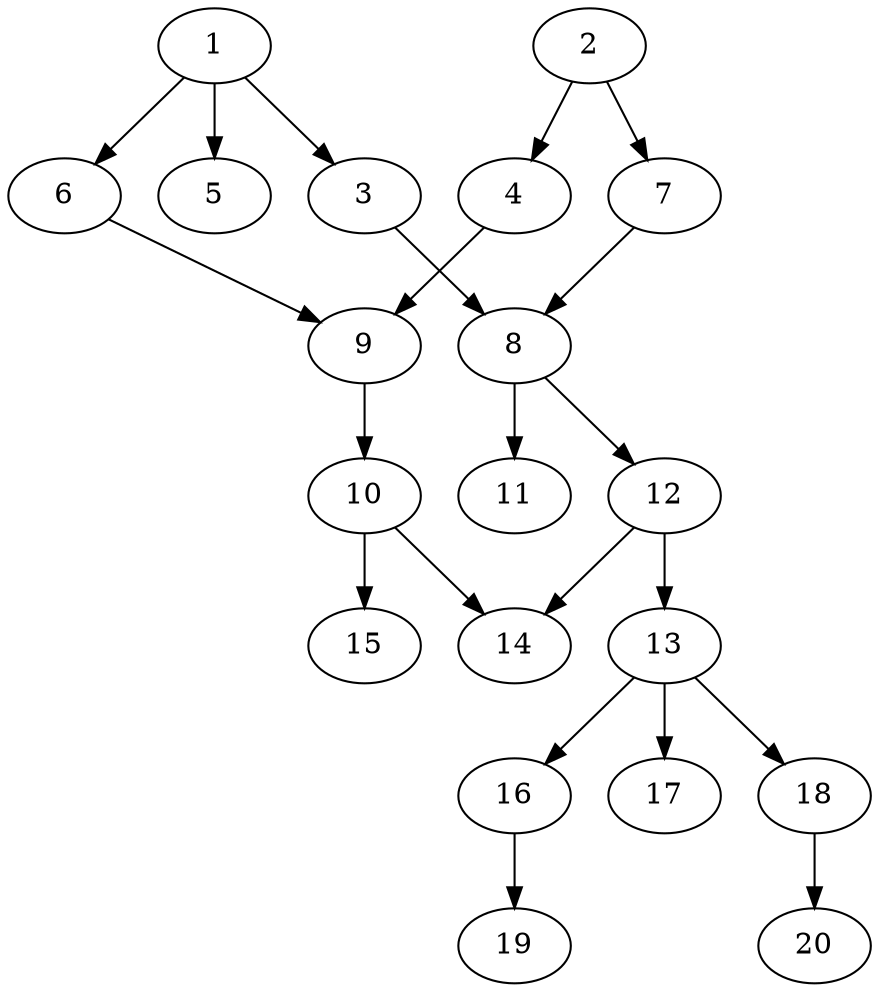 // DAG automatically generated by daggen at Sat Jul 27 15:37:47 2019
// ./daggen --dot -n 20 --ccr 0.4 --fat 0.5 --regular 0.5 --density 0.4 --mindata 5242880 --maxdata 52428800 
digraph G {
  1 [size="72478720", alpha="0.01", expect_size="28991488"] 
  1 -> 3 [size ="28991488"]
  1 -> 5 [size ="28991488"]
  1 -> 6 [size ="28991488"]
  2 [size="53731840", alpha="0.09", expect_size="21492736"] 
  2 -> 4 [size ="21492736"]
  2 -> 7 [size ="21492736"]
  3 [size="65771520", alpha="0.04", expect_size="26308608"] 
  3 -> 8 [size ="26308608"]
  4 [size="49594880", alpha="0.15", expect_size="19837952"] 
  4 -> 9 [size ="19837952"]
  5 [size="83409920", alpha="0.14", expect_size="33363968"] 
  6 [size="112765440", alpha="0.15", expect_size="45106176"] 
  6 -> 9 [size ="45106176"]
  7 [size="116997120", alpha="0.12", expect_size="46798848"] 
  7 -> 8 [size ="46798848"]
  8 [size="57144320", alpha="0.16", expect_size="22857728"] 
  8 -> 11 [size ="22857728"]
  8 -> 12 [size ="22857728"]
  9 [size="72005120", alpha="0.19", expect_size="28802048"] 
  9 -> 10 [size ="28802048"]
  10 [size="114844160", alpha="0.08", expect_size="45937664"] 
  10 -> 14 [size ="45937664"]
  10 -> 15 [size ="45937664"]
  11 [size="41658880", alpha="0.06", expect_size="16663552"] 
  12 [size="49164800", alpha="0.00", expect_size="19665920"] 
  12 -> 13 [size ="19665920"]
  12 -> 14 [size ="19665920"]
  13 [size="99576320", alpha="0.09", expect_size="39830528"] 
  13 -> 16 [size ="39830528"]
  13 -> 17 [size ="39830528"]
  13 -> 18 [size ="39830528"]
  14 [size="124021760", alpha="0.05", expect_size="49608704"] 
  15 [size="92784640", alpha="0.03", expect_size="37113856"] 
  16 [size="60282880", alpha="0.15", expect_size="24113152"] 
  16 -> 19 [size ="24113152"]
  17 [size="29281280", alpha="0.02", expect_size="11712512"] 
  18 [size="100472320", alpha="0.09", expect_size="40188928"] 
  18 -> 20 [size ="40188928"]
  19 [size="77396480", alpha="0.14", expect_size="30958592"] 
  20 [size="70548480", alpha="0.06", expect_size="28219392"] 
}
